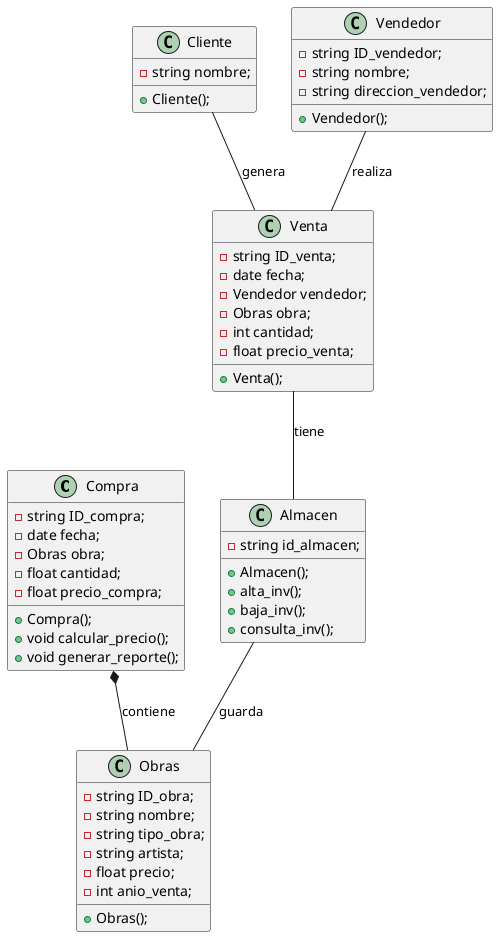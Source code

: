 /' ACTIVIDAD 1 - Diagramas de clases
Nombre: Daniela Flores Javier
Matrícula: A01023226'/

@startuml
  Class Compra{
    -string ID_compra;
    -date fecha;
    -Obras obra;
    -float cantidad;
    -float precio_compra;

    +Compra();
    +void calcular_precio();
    +void generar_reporte();
  }

  Class Cliente{
    -string nombre;

    +Cliente();
  }

  Class Venta{
    -string ID_venta;
    -date fecha;
    -Vendedor vendedor;
    -Obras obra;
    -int cantidad;
    -float precio_venta;

    +Venta();
  }

  Class Vendedor{
    -string ID_vendedor;
    -string nombre;
    -string direccion_vendedor;

    +Vendedor();
  }

  Class Obras{
    -string ID_obra;
    -string nombre;
    -string tipo_obra;
    -string artista;
    -float precio;
    -int anio_venta;

    +Obras();
  }

  Class Almacen{
    -string id_almacen;

    +Almacen();
    +alta_inv();
    +baja_inv();
    +consulta_inv();
  }

  Almacen -- Obras : guarda
  Compra *-- Obras : contiene
  Venta -- Almacen : tiene
  Vendedor -- Venta : realiza
  Cliente -- Venta : genera
@enduml
